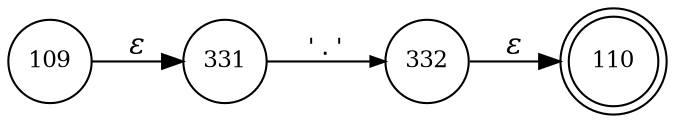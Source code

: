digraph ATN {
rankdir=LR;
s110[fontsize=11, label="110", shape=doublecircle, fixedsize=true, width=.6];
s331[fontsize=11,label="331", shape=circle, fixedsize=true, width=.55, peripheries=1];
s332[fontsize=11,label="332", shape=circle, fixedsize=true, width=.55, peripheries=1];
s109[fontsize=11,label="109", shape=circle, fixedsize=true, width=.55, peripheries=1];
s109 -> s331 [fontname="Times-Italic", label="&epsilon;"];
s331 -> s332 [fontsize=11, fontname="Courier", arrowsize=.7, label = "'.'", arrowhead = normal];
s332 -> s110 [fontname="Times-Italic", label="&epsilon;"];
}